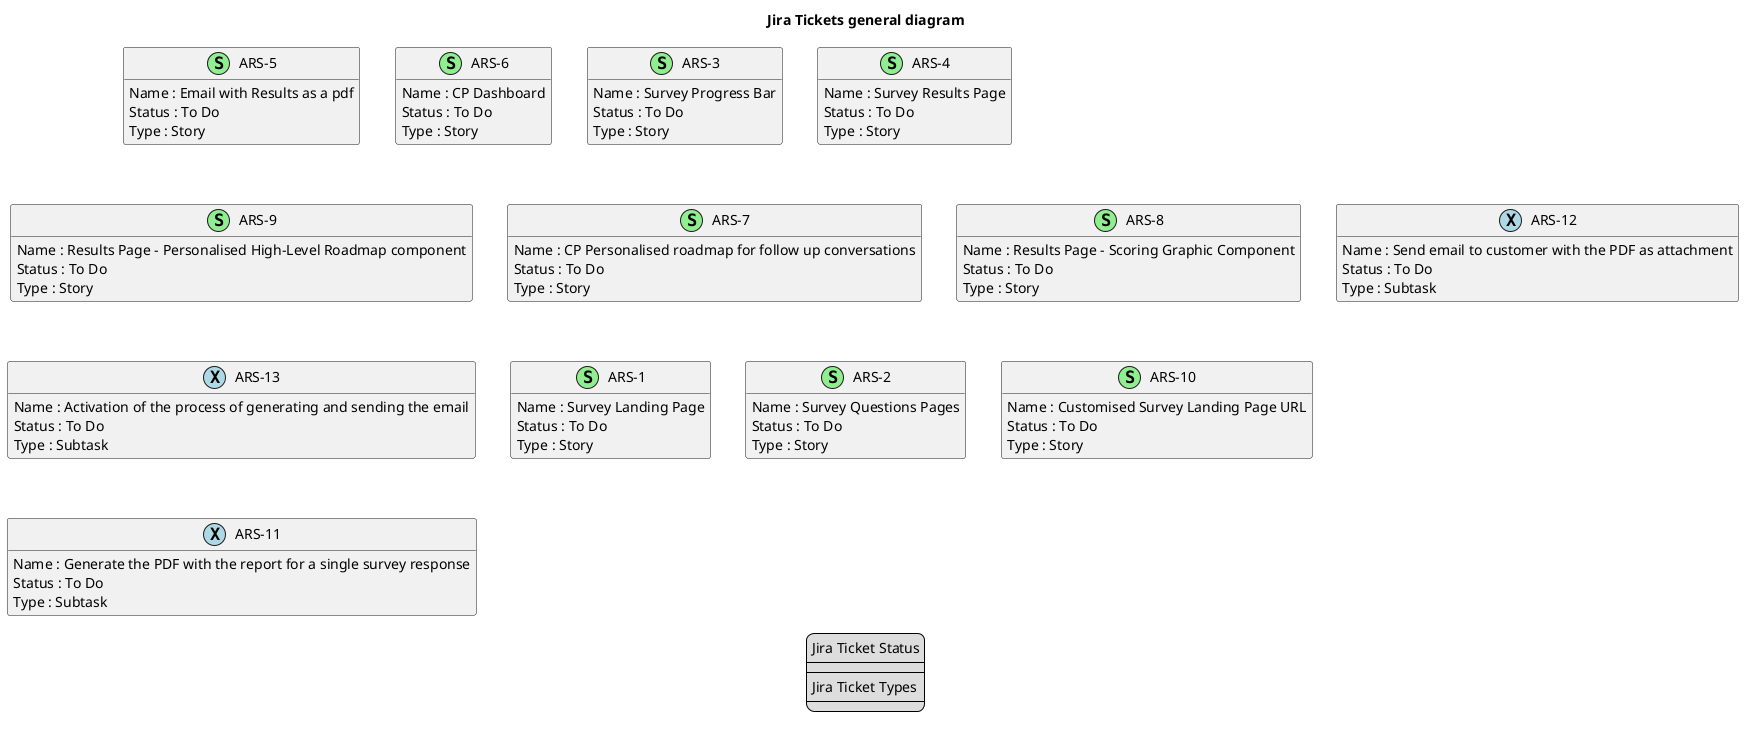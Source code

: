 @startuml
'https://plantuml.com/class-diagram

' GENERATE CLASS DIAGRAM ===========
' Generated at    : Fri May 03 10:06:54 CEST 2024

title Jira Tickets general diagram
hide empty members

legend
Jira Ticket Status
----
----
Jira Ticket Types
----
end legend


' Jira Tickets =======
class "ARS-5" << (S,lightgreen) >> {
  Name : Email with Results as a pdf
  Status : To Do
  Type : Story
}

class "ARS-6" << (S,lightgreen) >> {
  Name : CP Dashboard
  Status : To Do
  Type : Story
}

class "ARS-3" << (S,lightgreen) >> {
  Name : Survey Progress Bar
  Status : To Do
  Type : Story
}

class "ARS-4" << (S,lightgreen) >> {
  Name : Survey Results Page
  Status : To Do
  Type : Story
}

class "ARS-9" << (S,lightgreen) >> {
  Name : Results Page - Personalised High-Level Roadmap component
  Status : To Do
  Type : Story
}

class "ARS-7" << (S,lightgreen) >> {
  Name : CP Personalised roadmap for follow up conversations
  Status : To Do
  Type : Story
}

class "ARS-8" << (S,lightgreen) >> {
  Name : Results Page - Scoring Graphic Component
  Status : To Do
  Type : Story
}

class "ARS-12" << (X,lightblue) >> {
  Name : Send email to customer with the PDF as attachment
  Status : To Do
  Type : Subtask
}

class "ARS-13" << (X,lightblue) >> {
  Name : Activation of the process of generating and sending the email
  Status : To Do
  Type : Subtask
}

class "ARS-1" << (S,lightgreen) >> {
  Name : Survey Landing Page
  Status : To Do
  Type : Story
}

class "ARS-2" << (S,lightgreen) >> {
  Name : Survey Questions Pages
  Status : To Do
  Type : Story
}

class "ARS-10" << (S,lightgreen) >> {
  Name : Customised Survey Landing Page URL
  Status : To Do
  Type : Story
}

class "ARS-11" << (X,lightblue) >> {
  Name : Generate the PDF with the report for a single survey response
  Status : To Do
  Type : Subtask
}



' Parents =======


' Links =======


@enduml
